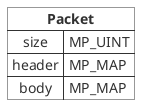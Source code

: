 @startuml

skinparam map {
    HyperlinkColor #0077FF
    FontColor #313131
    BorderColor #313131
    BackgroundColor transparent
}

map "**Packet**" as Packet {
    size => MP_UINT
    header => MP_MAP
    body => MP_MAP
}

@enduml

